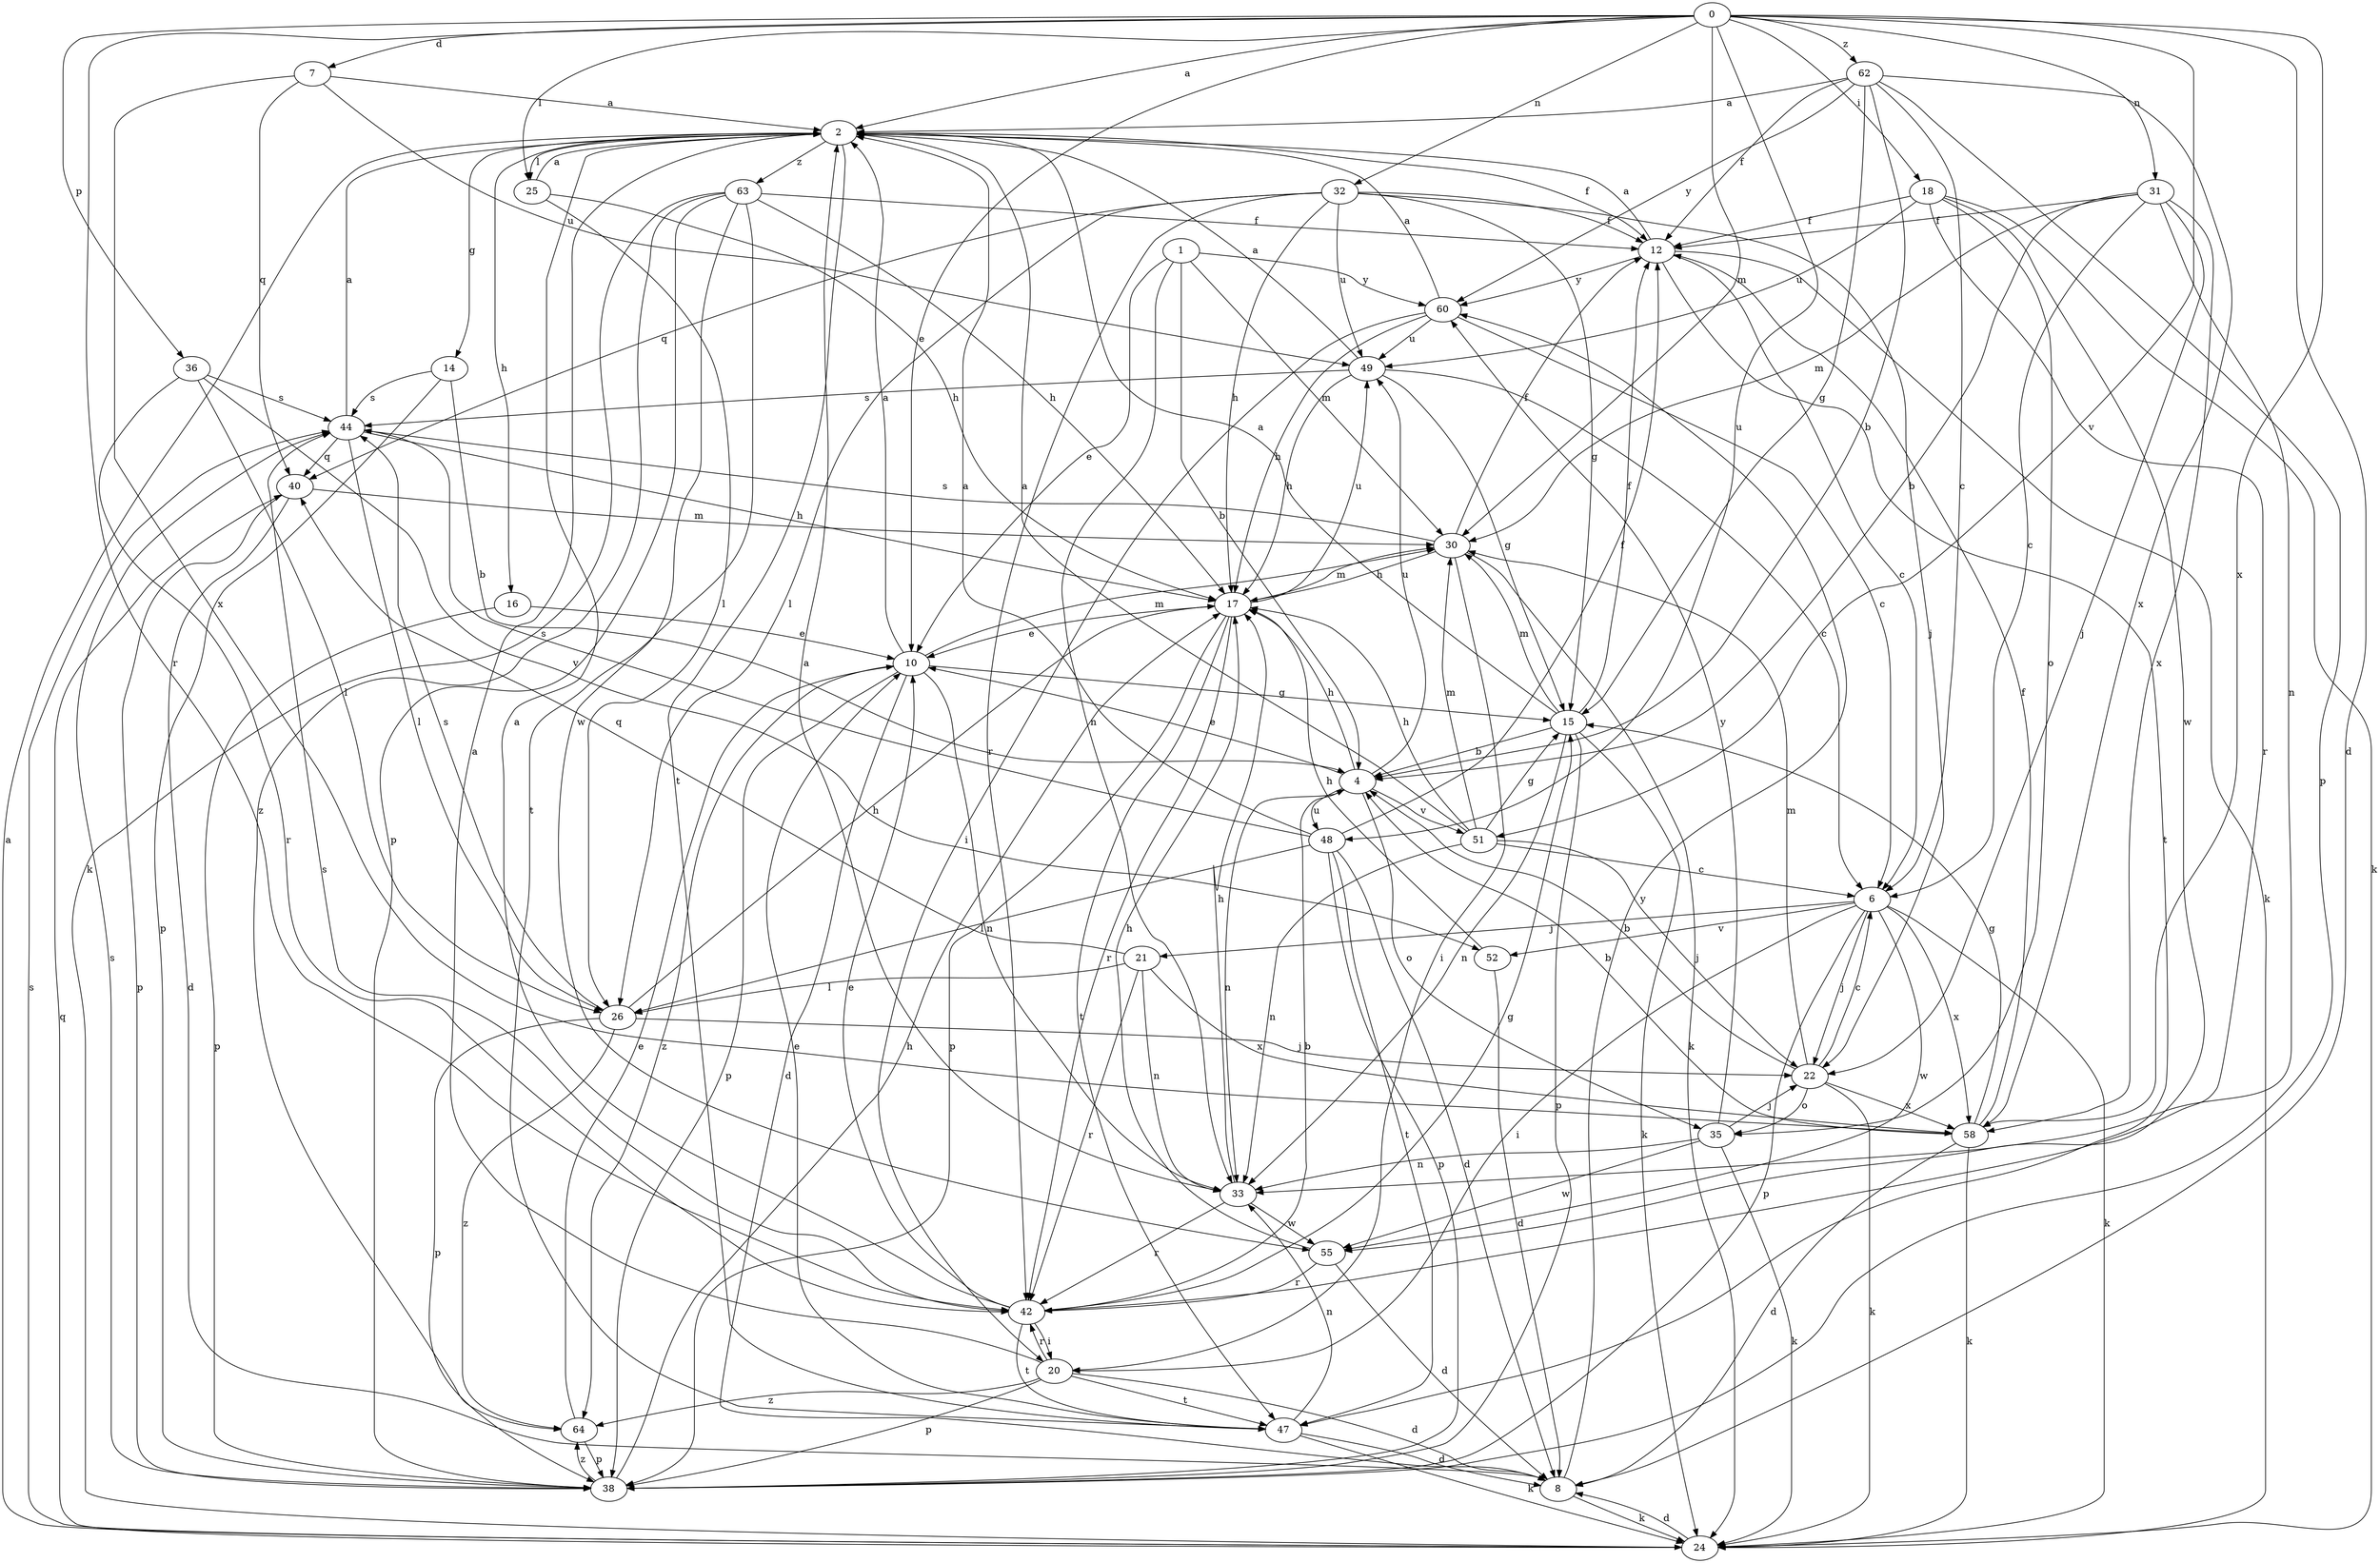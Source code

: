 strict digraph  {
0;
1;
2;
4;
6;
7;
8;
10;
12;
14;
15;
16;
17;
18;
20;
21;
22;
24;
25;
26;
30;
31;
32;
33;
35;
36;
38;
40;
42;
44;
47;
48;
49;
51;
52;
55;
58;
60;
62;
63;
64;
0 -> 2  [label=a];
0 -> 7  [label=d];
0 -> 8  [label=d];
0 -> 10  [label=e];
0 -> 18  [label=i];
0 -> 25  [label=l];
0 -> 30  [label=m];
0 -> 31  [label=n];
0 -> 32  [label=n];
0 -> 36  [label=p];
0 -> 42  [label=r];
0 -> 48  [label=u];
0 -> 51  [label=v];
0 -> 58  [label=x];
0 -> 62  [label=z];
1 -> 4  [label=b];
1 -> 10  [label=e];
1 -> 30  [label=m];
1 -> 33  [label=n];
1 -> 60  [label=y];
2 -> 12  [label=f];
2 -> 14  [label=g];
2 -> 16  [label=h];
2 -> 25  [label=l];
2 -> 47  [label=t];
2 -> 63  [label=z];
4 -> 10  [label=e];
4 -> 17  [label=h];
4 -> 33  [label=n];
4 -> 35  [label=o];
4 -> 48  [label=u];
4 -> 49  [label=u];
4 -> 51  [label=v];
6 -> 20  [label=i];
6 -> 21  [label=j];
6 -> 22  [label=j];
6 -> 24  [label=k];
6 -> 38  [label=p];
6 -> 52  [label=v];
6 -> 55  [label=w];
6 -> 58  [label=x];
7 -> 2  [label=a];
7 -> 40  [label=q];
7 -> 49  [label=u];
7 -> 58  [label=x];
8 -> 24  [label=k];
8 -> 60  [label=y];
10 -> 2  [label=a];
10 -> 8  [label=d];
10 -> 15  [label=g];
10 -> 30  [label=m];
10 -> 33  [label=n];
10 -> 38  [label=p];
10 -> 64  [label=z];
12 -> 2  [label=a];
12 -> 6  [label=c];
12 -> 24  [label=k];
12 -> 47  [label=t];
12 -> 60  [label=y];
14 -> 4  [label=b];
14 -> 38  [label=p];
14 -> 44  [label=s];
15 -> 2  [label=a];
15 -> 4  [label=b];
15 -> 12  [label=f];
15 -> 24  [label=k];
15 -> 30  [label=m];
15 -> 33  [label=n];
15 -> 38  [label=p];
16 -> 10  [label=e];
16 -> 38  [label=p];
17 -> 10  [label=e];
17 -> 30  [label=m];
17 -> 38  [label=p];
17 -> 42  [label=r];
17 -> 47  [label=t];
17 -> 49  [label=u];
18 -> 12  [label=f];
18 -> 24  [label=k];
18 -> 35  [label=o];
18 -> 42  [label=r];
18 -> 49  [label=u];
18 -> 55  [label=w];
20 -> 2  [label=a];
20 -> 8  [label=d];
20 -> 38  [label=p];
20 -> 42  [label=r];
20 -> 47  [label=t];
20 -> 64  [label=z];
21 -> 26  [label=l];
21 -> 33  [label=n];
21 -> 40  [label=q];
21 -> 42  [label=r];
21 -> 58  [label=x];
22 -> 4  [label=b];
22 -> 6  [label=c];
22 -> 24  [label=k];
22 -> 30  [label=m];
22 -> 35  [label=o];
22 -> 58  [label=x];
24 -> 2  [label=a];
24 -> 8  [label=d];
24 -> 40  [label=q];
24 -> 44  [label=s];
25 -> 2  [label=a];
25 -> 17  [label=h];
25 -> 26  [label=l];
26 -> 17  [label=h];
26 -> 22  [label=j];
26 -> 38  [label=p];
26 -> 44  [label=s];
26 -> 64  [label=z];
30 -> 12  [label=f];
30 -> 17  [label=h];
30 -> 20  [label=i];
30 -> 24  [label=k];
30 -> 44  [label=s];
31 -> 4  [label=b];
31 -> 6  [label=c];
31 -> 12  [label=f];
31 -> 22  [label=j];
31 -> 30  [label=m];
31 -> 33  [label=n];
31 -> 58  [label=x];
32 -> 12  [label=f];
32 -> 15  [label=g];
32 -> 17  [label=h];
32 -> 22  [label=j];
32 -> 26  [label=l];
32 -> 40  [label=q];
32 -> 42  [label=r];
32 -> 49  [label=u];
33 -> 2  [label=a];
33 -> 17  [label=h];
33 -> 42  [label=r];
33 -> 55  [label=w];
35 -> 22  [label=j];
35 -> 24  [label=k];
35 -> 33  [label=n];
35 -> 55  [label=w];
35 -> 60  [label=y];
36 -> 26  [label=l];
36 -> 42  [label=r];
36 -> 44  [label=s];
36 -> 52  [label=v];
38 -> 17  [label=h];
38 -> 44  [label=s];
38 -> 64  [label=z];
40 -> 8  [label=d];
40 -> 30  [label=m];
40 -> 38  [label=p];
42 -> 2  [label=a];
42 -> 4  [label=b];
42 -> 10  [label=e];
42 -> 15  [label=g];
42 -> 20  [label=i];
42 -> 44  [label=s];
42 -> 47  [label=t];
44 -> 2  [label=a];
44 -> 17  [label=h];
44 -> 26  [label=l];
44 -> 40  [label=q];
47 -> 8  [label=d];
47 -> 10  [label=e];
47 -> 24  [label=k];
47 -> 33  [label=n];
48 -> 2  [label=a];
48 -> 8  [label=d];
48 -> 12  [label=f];
48 -> 26  [label=l];
48 -> 38  [label=p];
48 -> 44  [label=s];
48 -> 47  [label=t];
49 -> 2  [label=a];
49 -> 6  [label=c];
49 -> 15  [label=g];
49 -> 17  [label=h];
49 -> 44  [label=s];
51 -> 2  [label=a];
51 -> 6  [label=c];
51 -> 15  [label=g];
51 -> 17  [label=h];
51 -> 22  [label=j];
51 -> 30  [label=m];
51 -> 33  [label=n];
52 -> 8  [label=d];
52 -> 17  [label=h];
55 -> 8  [label=d];
55 -> 17  [label=h];
55 -> 42  [label=r];
58 -> 4  [label=b];
58 -> 8  [label=d];
58 -> 12  [label=f];
58 -> 15  [label=g];
58 -> 24  [label=k];
60 -> 2  [label=a];
60 -> 6  [label=c];
60 -> 17  [label=h];
60 -> 20  [label=i];
60 -> 49  [label=u];
62 -> 2  [label=a];
62 -> 4  [label=b];
62 -> 6  [label=c];
62 -> 12  [label=f];
62 -> 15  [label=g];
62 -> 38  [label=p];
62 -> 58  [label=x];
62 -> 60  [label=y];
63 -> 12  [label=f];
63 -> 17  [label=h];
63 -> 24  [label=k];
63 -> 38  [label=p];
63 -> 47  [label=t];
63 -> 55  [label=w];
63 -> 64  [label=z];
64 -> 10  [label=e];
64 -> 38  [label=p];
}
